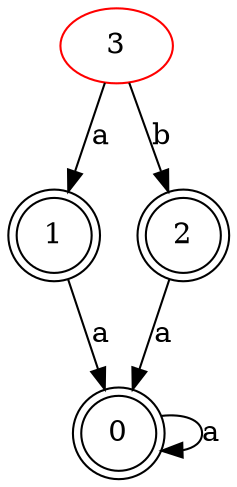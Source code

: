 digraph G {
	3 [label=3 color=red]
	1 [label=1 color=black shape=doublecircle]
	2 [label=2 color=black shape=doublecircle]
	0 [label=0 color=black shape=doublecircle]
	3 -> 1 [label=a]
	3 -> 2 [label=b]
	1 -> 0 [label=a]
	2 -> 0 [label=a]
	0 -> 0 [label=a]
}

